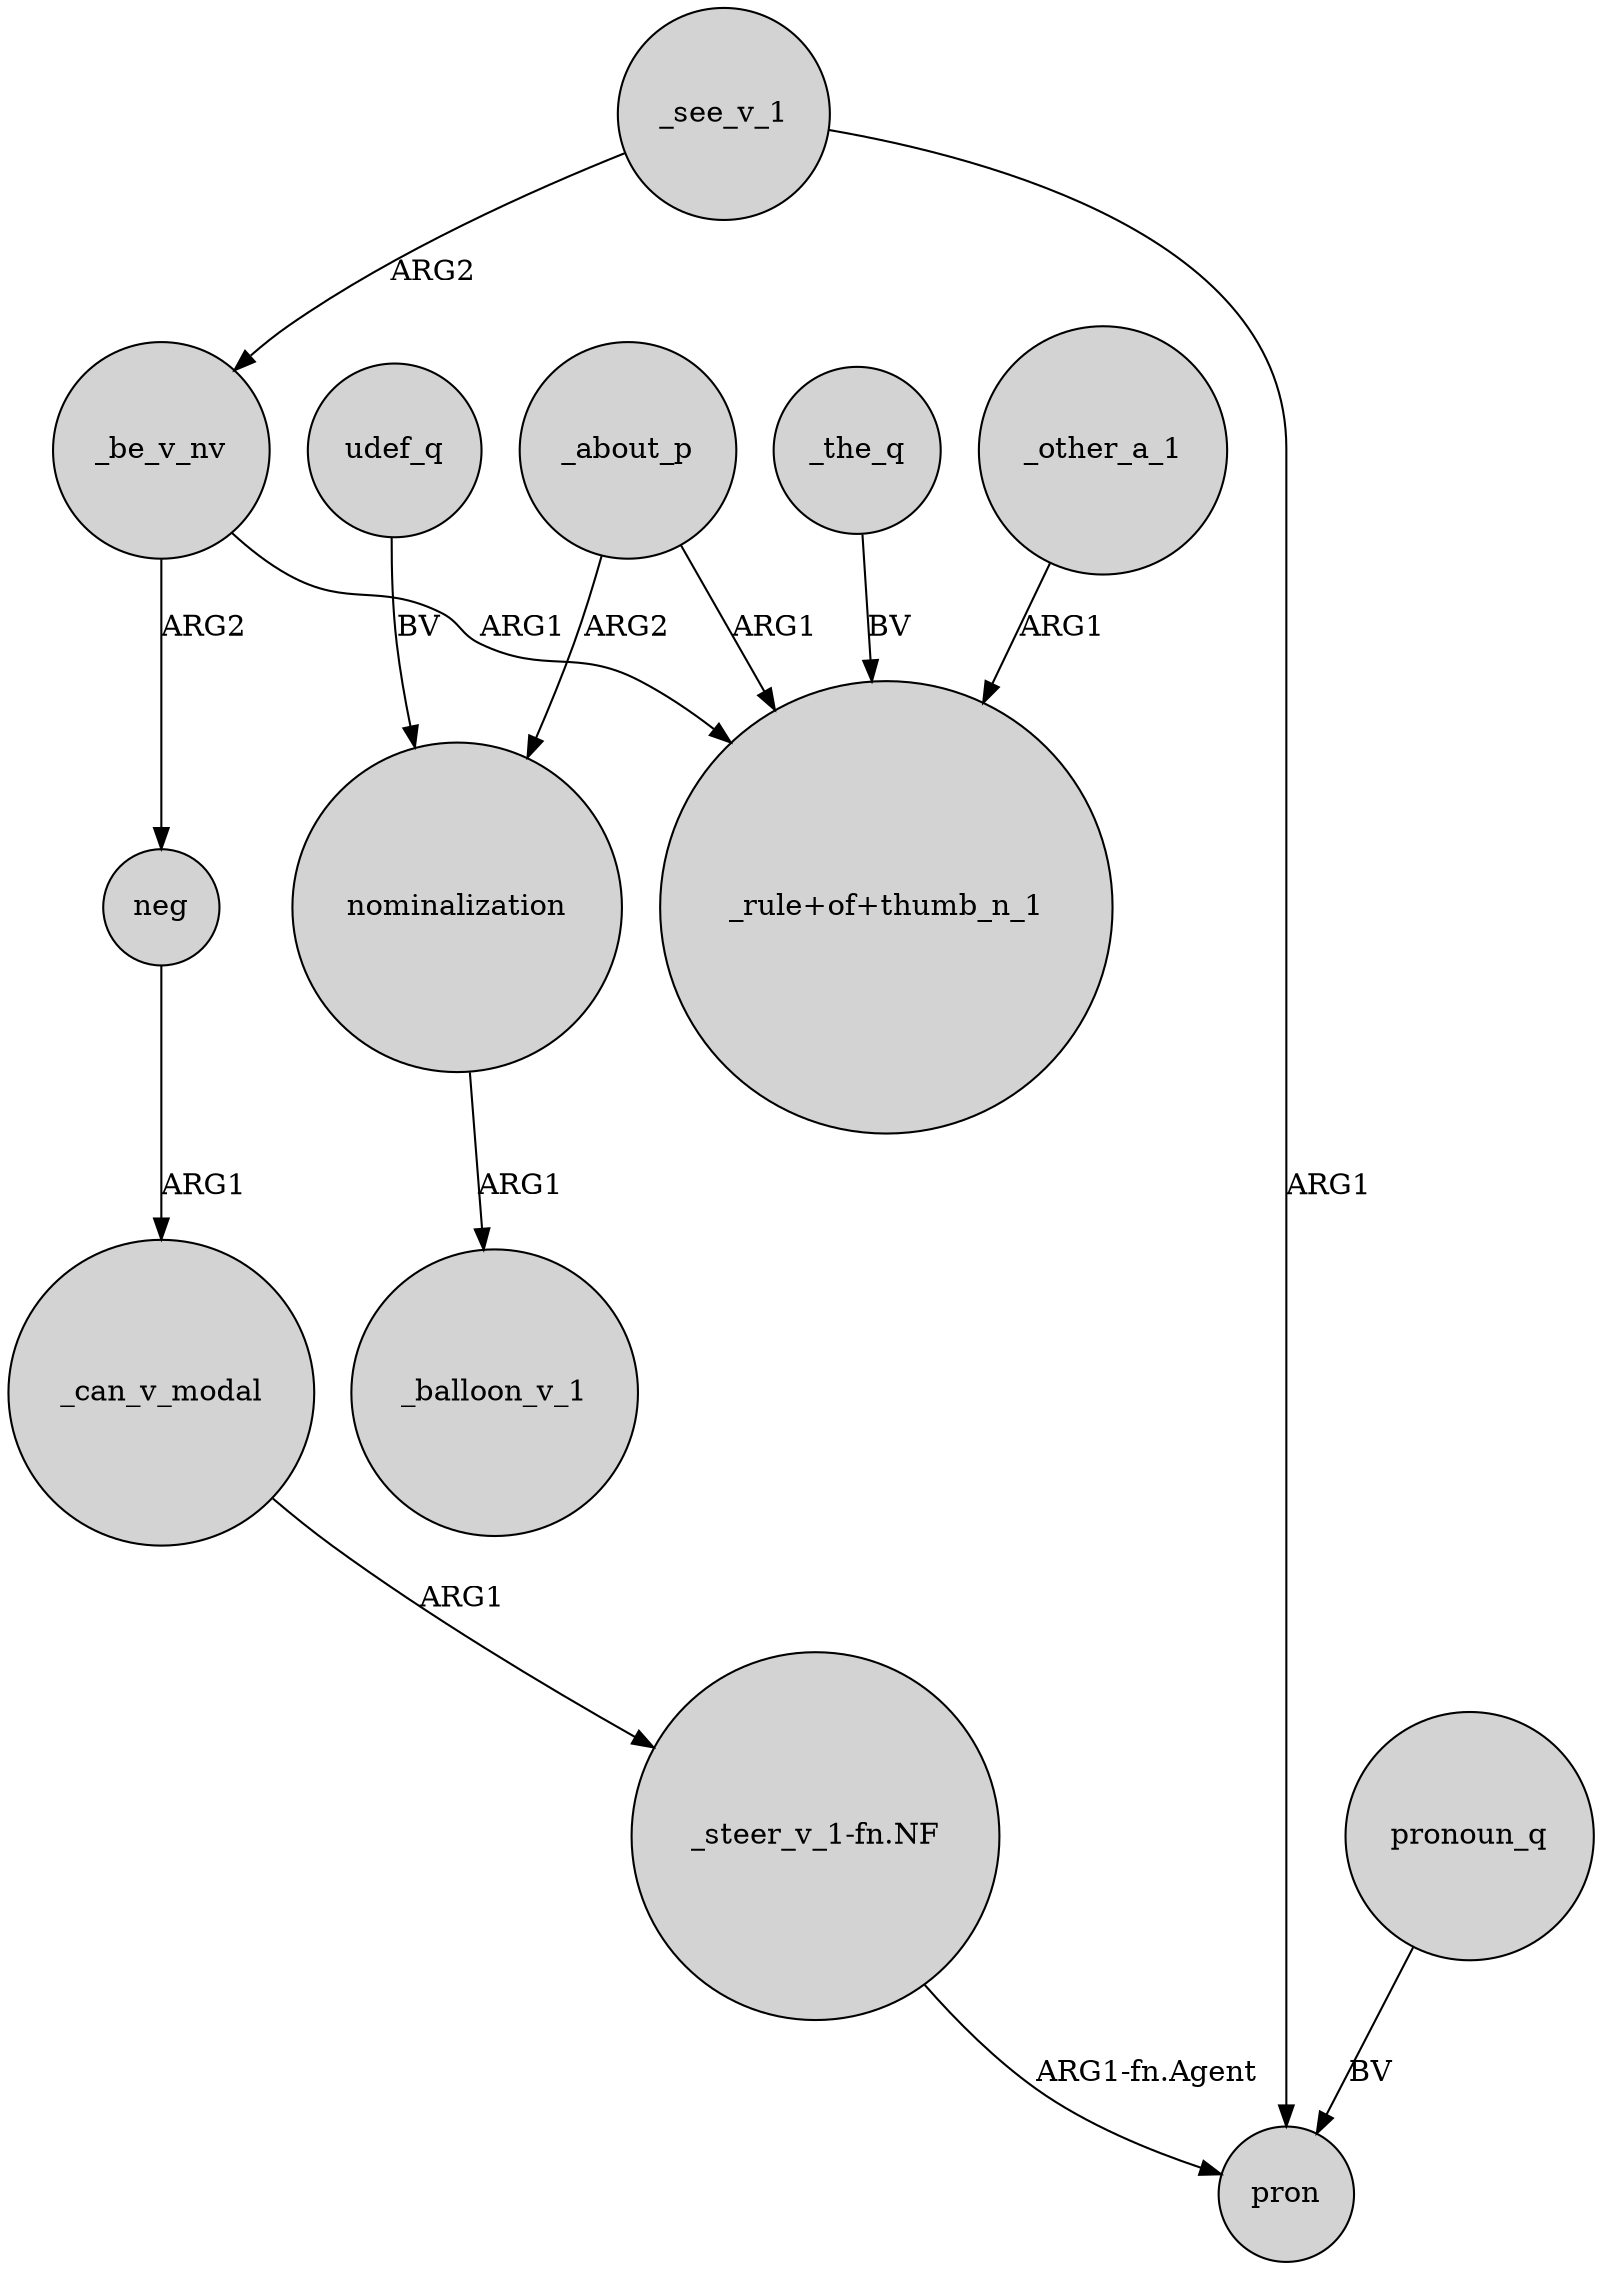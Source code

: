 digraph {
	node [shape=circle style=filled]
	_about_p -> "_rule+of+thumb_n_1" [label=ARG1]
	neg -> _can_v_modal [label=ARG1]
	_be_v_nv -> neg [label=ARG2]
	_see_v_1 -> pron [label=ARG1]
	_can_v_modal -> "_steer_v_1-fn.NF" [label=ARG1]
	_the_q -> "_rule+of+thumb_n_1" [label=BV]
	nominalization -> _balloon_v_1 [label=ARG1]
	_see_v_1 -> _be_v_nv [label=ARG2]
	_other_a_1 -> "_rule+of+thumb_n_1" [label=ARG1]
	"_steer_v_1-fn.NF" -> pron [label="ARG1-fn.Agent"]
	_about_p -> nominalization [label=ARG2]
	udef_q -> nominalization [label=BV]
	_be_v_nv -> "_rule+of+thumb_n_1" [label=ARG1]
	pronoun_q -> pron [label=BV]
}

